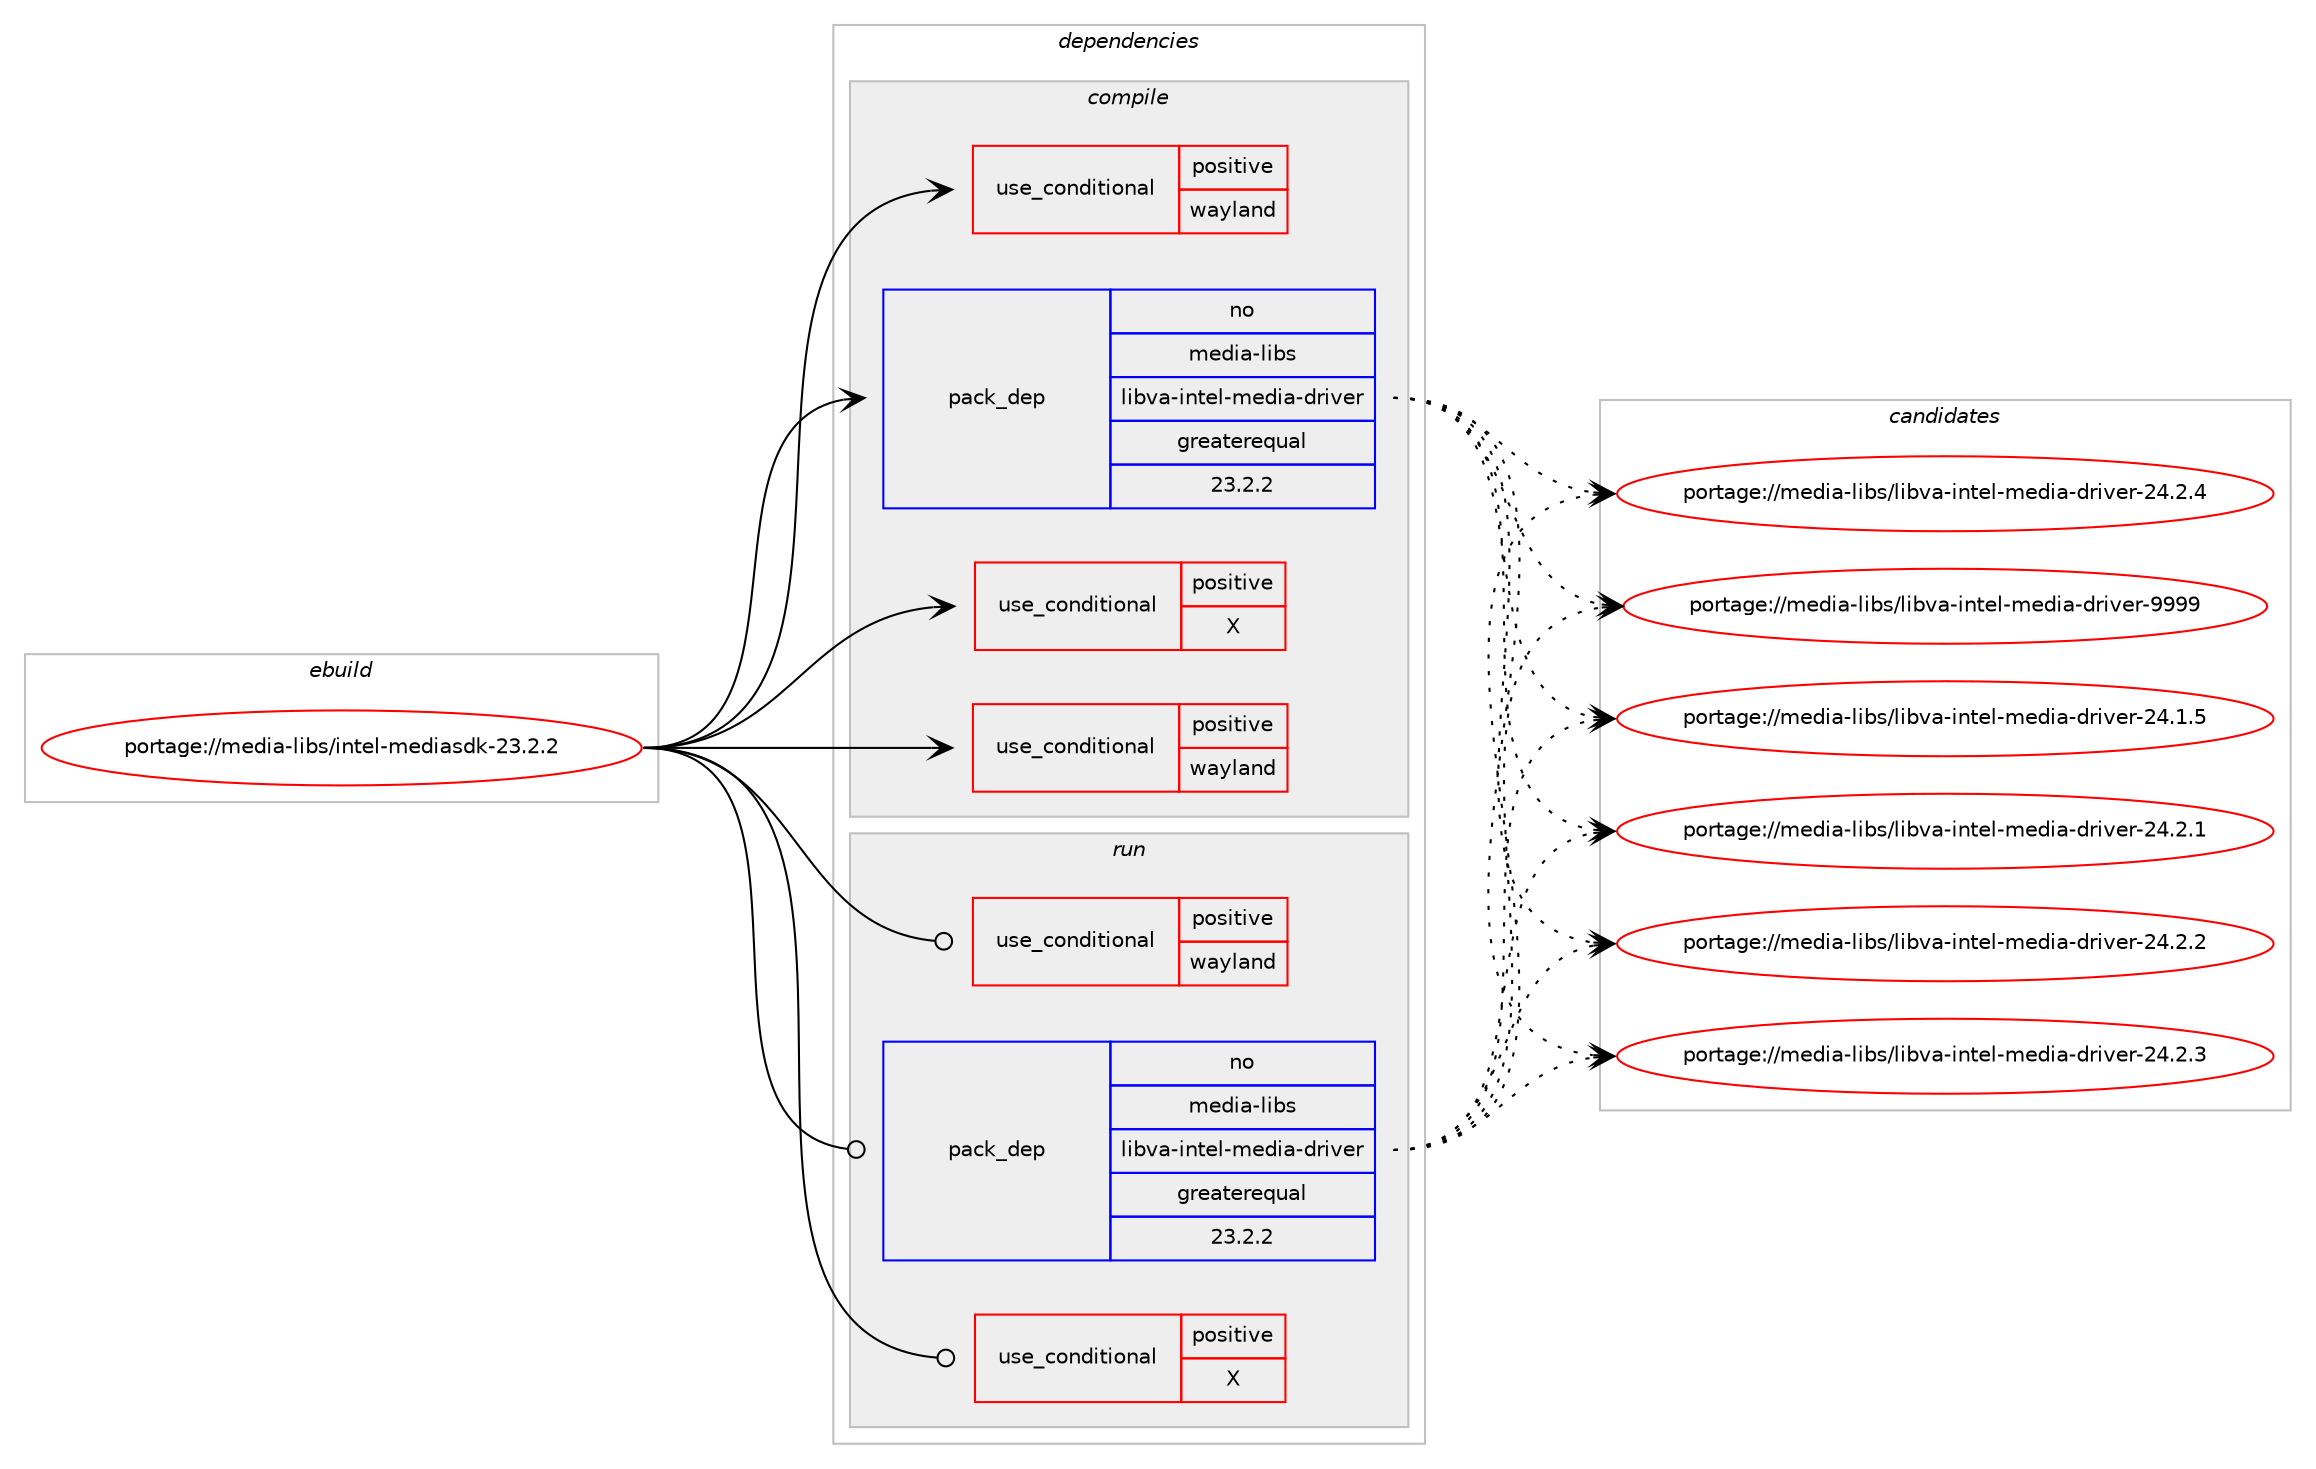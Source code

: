 digraph prolog {

# *************
# Graph options
# *************

newrank=true;
concentrate=true;
compound=true;
graph [rankdir=LR,fontname=Helvetica,fontsize=10,ranksep=1.5];#, ranksep=2.5, nodesep=0.2];
edge  [arrowhead=vee];
node  [fontname=Helvetica,fontsize=10];

# **********
# The ebuild
# **********

subgraph cluster_leftcol {
color=gray;
rank=same;
label=<<i>ebuild</i>>;
id [label="portage://media-libs/intel-mediasdk-23.2.2", color=red, width=4, href="../media-libs/intel-mediasdk-23.2.2.svg"];
}

# ****************
# The dependencies
# ****************

subgraph cluster_midcol {
color=gray;
label=<<i>dependencies</i>>;
subgraph cluster_compile {
fillcolor="#eeeeee";
style=filled;
label=<<i>compile</i>>;
subgraph cond73524 {
dependency155136 [label=<<TABLE BORDER="0" CELLBORDER="1" CELLSPACING="0" CELLPADDING="4"><TR><TD ROWSPAN="3" CELLPADDING="10">use_conditional</TD></TR><TR><TD>positive</TD></TR><TR><TD>X</TD></TR></TABLE>>, shape=none, color=red];
# *** BEGIN UNKNOWN DEPENDENCY TYPE (TODO) ***
# dependency155136 -> package_dependency(portage://media-libs/intel-mediasdk-23.2.2,install,no,x11-libs,libX11,none,[,,],[],[use(optenable(abi_x86_32),negative),use(optenable(abi_x86_64),negative),use(optenable(abi_x86_x32),negative),use(optenable(abi_mips_n32),negative),use(optenable(abi_mips_n64),negative),use(optenable(abi_mips_o32),negative),use(optenable(abi_s390_32),negative),use(optenable(abi_s390_64),negative)])
# *** END UNKNOWN DEPENDENCY TYPE (TODO) ***

# *** BEGIN UNKNOWN DEPENDENCY TYPE (TODO) ***
# dependency155136 -> package_dependency(portage://media-libs/intel-mediasdk-23.2.2,install,no,x11-libs,libxcb,none,[,,],[],[use(optenable(abi_x86_32),negative),use(optenable(abi_x86_64),negative),use(optenable(abi_x86_x32),negative),use(optenable(abi_mips_n32),negative),use(optenable(abi_mips_n64),negative),use(optenable(abi_mips_o32),negative),use(optenable(abi_s390_32),negative),use(optenable(abi_s390_64),negative)])
# *** END UNKNOWN DEPENDENCY TYPE (TODO) ***

}
id:e -> dependency155136:w [weight=20,style="solid",arrowhead="vee"];
subgraph cond73525 {
dependency155137 [label=<<TABLE BORDER="0" CELLBORDER="1" CELLSPACING="0" CELLPADDING="4"><TR><TD ROWSPAN="3" CELLPADDING="10">use_conditional</TD></TR><TR><TD>positive</TD></TR><TR><TD>wayland</TD></TR></TABLE>>, shape=none, color=red];
# *** BEGIN UNKNOWN DEPENDENCY TYPE (TODO) ***
# dependency155137 -> package_dependency(portage://media-libs/intel-mediasdk-23.2.2,install,no,dev-libs,wayland,none,[,,],[],[use(optenable(abi_x86_32),negative),use(optenable(abi_x86_64),negative),use(optenable(abi_x86_x32),negative),use(optenable(abi_mips_n32),negative),use(optenable(abi_mips_n64),negative),use(optenable(abi_mips_o32),negative),use(optenable(abi_s390_32),negative),use(optenable(abi_s390_64),negative)])
# *** END UNKNOWN DEPENDENCY TYPE (TODO) ***

}
id:e -> dependency155137:w [weight=20,style="solid",arrowhead="vee"];
subgraph cond73526 {
dependency155138 [label=<<TABLE BORDER="0" CELLBORDER="1" CELLSPACING="0" CELLPADDING="4"><TR><TD ROWSPAN="3" CELLPADDING="10">use_conditional</TD></TR><TR><TD>positive</TD></TR><TR><TD>wayland</TD></TR></TABLE>>, shape=none, color=red];
# *** BEGIN UNKNOWN DEPENDENCY TYPE (TODO) ***
# dependency155138 -> package_dependency(portage://media-libs/intel-mediasdk-23.2.2,install,no,dev-libs,wayland-protocols,none,[,,],[],[])
# *** END UNKNOWN DEPENDENCY TYPE (TODO) ***

}
id:e -> dependency155138:w [weight=20,style="solid",arrowhead="vee"];
# *** BEGIN UNKNOWN DEPENDENCY TYPE (TODO) ***
# id -> package_dependency(portage://media-libs/intel-mediasdk-23.2.2,install,no,media-libs,libva,none,[,,],[],[use(optenable(X),none),use(optenable(wayland),none),use(optenable(abi_x86_32),negative),use(optenable(abi_x86_64),negative),use(optenable(abi_x86_x32),negative),use(optenable(abi_mips_n32),negative),use(optenable(abi_mips_n64),negative),use(optenable(abi_mips_o32),negative),use(optenable(abi_s390_32),negative),use(optenable(abi_s390_64),negative)])
# *** END UNKNOWN DEPENDENCY TYPE (TODO) ***

subgraph pack79302 {
dependency155139 [label=<<TABLE BORDER="0" CELLBORDER="1" CELLSPACING="0" CELLPADDING="4" WIDTH="220"><TR><TD ROWSPAN="6" CELLPADDING="30">pack_dep</TD></TR><TR><TD WIDTH="110">no</TD></TR><TR><TD>media-libs</TD></TR><TR><TD>libva-intel-media-driver</TD></TR><TR><TD>greaterequal</TD></TR><TR><TD>23.2.2</TD></TR></TABLE>>, shape=none, color=blue];
}
id:e -> dependency155139:w [weight=20,style="solid",arrowhead="vee"];
# *** BEGIN UNKNOWN DEPENDENCY TYPE (TODO) ***
# id -> package_dependency(portage://media-libs/intel-mediasdk-23.2.2,install,no,x11-libs,libdrm,none,[,,],[],[use(enable(video_cards_intel),none),use(optenable(abi_x86_32),negative),use(optenable(abi_x86_64),negative),use(optenable(abi_x86_x32),negative),use(optenable(abi_mips_n32),negative),use(optenable(abi_mips_n64),negative),use(optenable(abi_mips_o32),negative),use(optenable(abi_s390_32),negative),use(optenable(abi_s390_64),negative)])
# *** END UNKNOWN DEPENDENCY TYPE (TODO) ***

# *** BEGIN UNKNOWN DEPENDENCY TYPE (TODO) ***
# id -> package_dependency(portage://media-libs/intel-mediasdk-23.2.2,install,no,x11-libs,libpciaccess,none,[,,],[],[use(optenable(abi_x86_32),negative),use(optenable(abi_x86_64),negative),use(optenable(abi_x86_x32),negative),use(optenable(abi_mips_n32),negative),use(optenable(abi_mips_n64),negative),use(optenable(abi_mips_o32),negative),use(optenable(abi_s390_32),negative),use(optenable(abi_s390_64),negative)])
# *** END UNKNOWN DEPENDENCY TYPE (TODO) ***

}
subgraph cluster_compileandrun {
fillcolor="#eeeeee";
style=filled;
label=<<i>compile and run</i>>;
}
subgraph cluster_run {
fillcolor="#eeeeee";
style=filled;
label=<<i>run</i>>;
subgraph cond73527 {
dependency155140 [label=<<TABLE BORDER="0" CELLBORDER="1" CELLSPACING="0" CELLPADDING="4"><TR><TD ROWSPAN="3" CELLPADDING="10">use_conditional</TD></TR><TR><TD>positive</TD></TR><TR><TD>X</TD></TR></TABLE>>, shape=none, color=red];
# *** BEGIN UNKNOWN DEPENDENCY TYPE (TODO) ***
# dependency155140 -> package_dependency(portage://media-libs/intel-mediasdk-23.2.2,run,no,x11-libs,libX11,none,[,,],[],[use(optenable(abi_x86_32),negative),use(optenable(abi_x86_64),negative),use(optenable(abi_x86_x32),negative),use(optenable(abi_mips_n32),negative),use(optenable(abi_mips_n64),negative),use(optenable(abi_mips_o32),negative),use(optenable(abi_s390_32),negative),use(optenable(abi_s390_64),negative)])
# *** END UNKNOWN DEPENDENCY TYPE (TODO) ***

# *** BEGIN UNKNOWN DEPENDENCY TYPE (TODO) ***
# dependency155140 -> package_dependency(portage://media-libs/intel-mediasdk-23.2.2,run,no,x11-libs,libxcb,none,[,,],[],[use(optenable(abi_x86_32),negative),use(optenable(abi_x86_64),negative),use(optenable(abi_x86_x32),negative),use(optenable(abi_mips_n32),negative),use(optenable(abi_mips_n64),negative),use(optenable(abi_mips_o32),negative),use(optenable(abi_s390_32),negative),use(optenable(abi_s390_64),negative)])
# *** END UNKNOWN DEPENDENCY TYPE (TODO) ***

}
id:e -> dependency155140:w [weight=20,style="solid",arrowhead="odot"];
subgraph cond73528 {
dependency155141 [label=<<TABLE BORDER="0" CELLBORDER="1" CELLSPACING="0" CELLPADDING="4"><TR><TD ROWSPAN="3" CELLPADDING="10">use_conditional</TD></TR><TR><TD>positive</TD></TR><TR><TD>wayland</TD></TR></TABLE>>, shape=none, color=red];
# *** BEGIN UNKNOWN DEPENDENCY TYPE (TODO) ***
# dependency155141 -> package_dependency(portage://media-libs/intel-mediasdk-23.2.2,run,no,dev-libs,wayland,none,[,,],[],[use(optenable(abi_x86_32),negative),use(optenable(abi_x86_64),negative),use(optenable(abi_x86_x32),negative),use(optenable(abi_mips_n32),negative),use(optenable(abi_mips_n64),negative),use(optenable(abi_mips_o32),negative),use(optenable(abi_s390_32),negative),use(optenable(abi_s390_64),negative)])
# *** END UNKNOWN DEPENDENCY TYPE (TODO) ***

}
id:e -> dependency155141:w [weight=20,style="solid",arrowhead="odot"];
# *** BEGIN UNKNOWN DEPENDENCY TYPE (TODO) ***
# id -> package_dependency(portage://media-libs/intel-mediasdk-23.2.2,run,no,media-libs,libva,none,[,,],[],[use(optenable(X),none),use(optenable(wayland),none),use(optenable(abi_x86_32),negative),use(optenable(abi_x86_64),negative),use(optenable(abi_x86_x32),negative),use(optenable(abi_mips_n32),negative),use(optenable(abi_mips_n64),negative),use(optenable(abi_mips_o32),negative),use(optenable(abi_s390_32),negative),use(optenable(abi_s390_64),negative)])
# *** END UNKNOWN DEPENDENCY TYPE (TODO) ***

subgraph pack79303 {
dependency155142 [label=<<TABLE BORDER="0" CELLBORDER="1" CELLSPACING="0" CELLPADDING="4" WIDTH="220"><TR><TD ROWSPAN="6" CELLPADDING="30">pack_dep</TD></TR><TR><TD WIDTH="110">no</TD></TR><TR><TD>media-libs</TD></TR><TR><TD>libva-intel-media-driver</TD></TR><TR><TD>greaterequal</TD></TR><TR><TD>23.2.2</TD></TR></TABLE>>, shape=none, color=blue];
}
id:e -> dependency155142:w [weight=20,style="solid",arrowhead="odot"];
# *** BEGIN UNKNOWN DEPENDENCY TYPE (TODO) ***
# id -> package_dependency(portage://media-libs/intel-mediasdk-23.2.2,run,no,x11-libs,libdrm,none,[,,],[],[use(enable(video_cards_intel),none),use(optenable(abi_x86_32),negative),use(optenable(abi_x86_64),negative),use(optenable(abi_x86_x32),negative),use(optenable(abi_mips_n32),negative),use(optenable(abi_mips_n64),negative),use(optenable(abi_mips_o32),negative),use(optenable(abi_s390_32),negative),use(optenable(abi_s390_64),negative)])
# *** END UNKNOWN DEPENDENCY TYPE (TODO) ***

# *** BEGIN UNKNOWN DEPENDENCY TYPE (TODO) ***
# id -> package_dependency(portage://media-libs/intel-mediasdk-23.2.2,run,no,x11-libs,libpciaccess,none,[,,],[],[use(optenable(abi_x86_32),negative),use(optenable(abi_x86_64),negative),use(optenable(abi_x86_x32),negative),use(optenable(abi_mips_n32),negative),use(optenable(abi_mips_n64),negative),use(optenable(abi_mips_o32),negative),use(optenable(abi_s390_32),negative),use(optenable(abi_s390_64),negative)])
# *** END UNKNOWN DEPENDENCY TYPE (TODO) ***

}
}

# **************
# The candidates
# **************

subgraph cluster_choices {
rank=same;
color=gray;
label=<<i>candidates</i>>;

subgraph choice79302 {
color=black;
nodesep=1;
choice1091011001059745108105981154710810598118974510511011610110845109101100105974510011410511810111445505246494653 [label="portage://media-libs/libva-intel-media-driver-24.1.5", color=red, width=4,href="../media-libs/libva-intel-media-driver-24.1.5.svg"];
choice1091011001059745108105981154710810598118974510511011610110845109101100105974510011410511810111445505246504649 [label="portage://media-libs/libva-intel-media-driver-24.2.1", color=red, width=4,href="../media-libs/libva-intel-media-driver-24.2.1.svg"];
choice1091011001059745108105981154710810598118974510511011610110845109101100105974510011410511810111445505246504650 [label="portage://media-libs/libva-intel-media-driver-24.2.2", color=red, width=4,href="../media-libs/libva-intel-media-driver-24.2.2.svg"];
choice1091011001059745108105981154710810598118974510511011610110845109101100105974510011410511810111445505246504651 [label="portage://media-libs/libva-intel-media-driver-24.2.3", color=red, width=4,href="../media-libs/libva-intel-media-driver-24.2.3.svg"];
choice1091011001059745108105981154710810598118974510511011610110845109101100105974510011410511810111445505246504652 [label="portage://media-libs/libva-intel-media-driver-24.2.4", color=red, width=4,href="../media-libs/libva-intel-media-driver-24.2.4.svg"];
choice109101100105974510810598115471081059811897451051101161011084510910110010597451001141051181011144557575757 [label="portage://media-libs/libva-intel-media-driver-9999", color=red, width=4,href="../media-libs/libva-intel-media-driver-9999.svg"];
dependency155139:e -> choice1091011001059745108105981154710810598118974510511011610110845109101100105974510011410511810111445505246494653:w [style=dotted,weight="100"];
dependency155139:e -> choice1091011001059745108105981154710810598118974510511011610110845109101100105974510011410511810111445505246504649:w [style=dotted,weight="100"];
dependency155139:e -> choice1091011001059745108105981154710810598118974510511011610110845109101100105974510011410511810111445505246504650:w [style=dotted,weight="100"];
dependency155139:e -> choice1091011001059745108105981154710810598118974510511011610110845109101100105974510011410511810111445505246504651:w [style=dotted,weight="100"];
dependency155139:e -> choice1091011001059745108105981154710810598118974510511011610110845109101100105974510011410511810111445505246504652:w [style=dotted,weight="100"];
dependency155139:e -> choice109101100105974510810598115471081059811897451051101161011084510910110010597451001141051181011144557575757:w [style=dotted,weight="100"];
}
subgraph choice79303 {
color=black;
nodesep=1;
choice1091011001059745108105981154710810598118974510511011610110845109101100105974510011410511810111445505246494653 [label="portage://media-libs/libva-intel-media-driver-24.1.5", color=red, width=4,href="../media-libs/libva-intel-media-driver-24.1.5.svg"];
choice1091011001059745108105981154710810598118974510511011610110845109101100105974510011410511810111445505246504649 [label="portage://media-libs/libva-intel-media-driver-24.2.1", color=red, width=4,href="../media-libs/libva-intel-media-driver-24.2.1.svg"];
choice1091011001059745108105981154710810598118974510511011610110845109101100105974510011410511810111445505246504650 [label="portage://media-libs/libva-intel-media-driver-24.2.2", color=red, width=4,href="../media-libs/libva-intel-media-driver-24.2.2.svg"];
choice1091011001059745108105981154710810598118974510511011610110845109101100105974510011410511810111445505246504651 [label="portage://media-libs/libva-intel-media-driver-24.2.3", color=red, width=4,href="../media-libs/libva-intel-media-driver-24.2.3.svg"];
choice1091011001059745108105981154710810598118974510511011610110845109101100105974510011410511810111445505246504652 [label="portage://media-libs/libva-intel-media-driver-24.2.4", color=red, width=4,href="../media-libs/libva-intel-media-driver-24.2.4.svg"];
choice109101100105974510810598115471081059811897451051101161011084510910110010597451001141051181011144557575757 [label="portage://media-libs/libva-intel-media-driver-9999", color=red, width=4,href="../media-libs/libva-intel-media-driver-9999.svg"];
dependency155142:e -> choice1091011001059745108105981154710810598118974510511011610110845109101100105974510011410511810111445505246494653:w [style=dotted,weight="100"];
dependency155142:e -> choice1091011001059745108105981154710810598118974510511011610110845109101100105974510011410511810111445505246504649:w [style=dotted,weight="100"];
dependency155142:e -> choice1091011001059745108105981154710810598118974510511011610110845109101100105974510011410511810111445505246504650:w [style=dotted,weight="100"];
dependency155142:e -> choice1091011001059745108105981154710810598118974510511011610110845109101100105974510011410511810111445505246504651:w [style=dotted,weight="100"];
dependency155142:e -> choice1091011001059745108105981154710810598118974510511011610110845109101100105974510011410511810111445505246504652:w [style=dotted,weight="100"];
dependency155142:e -> choice109101100105974510810598115471081059811897451051101161011084510910110010597451001141051181011144557575757:w [style=dotted,weight="100"];
}
}

}
